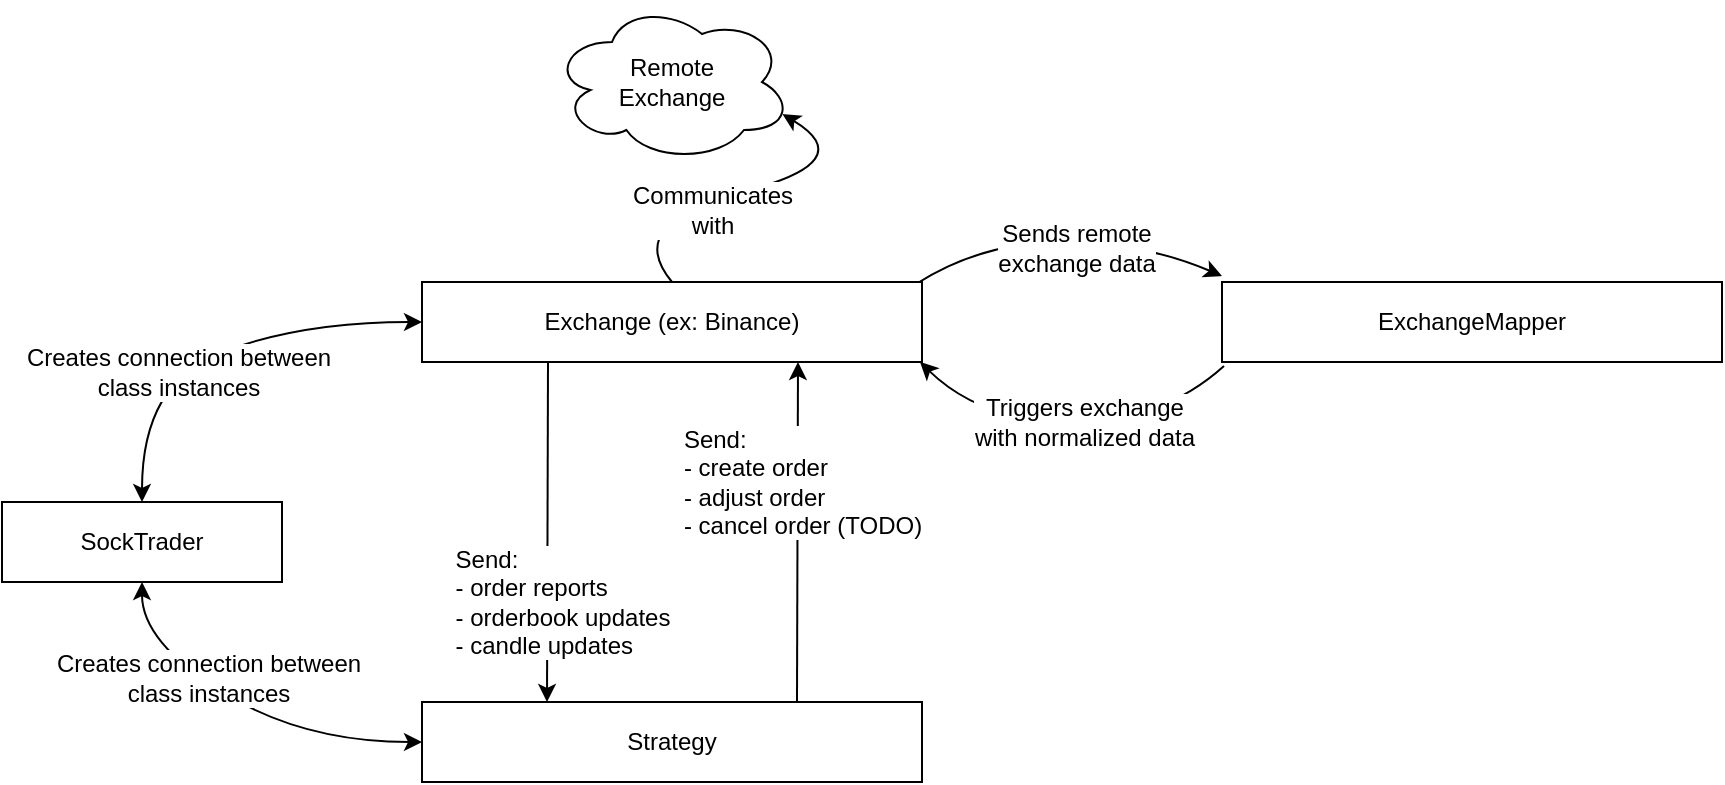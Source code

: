 <mxfile version="10.6.5" type="github"><diagram id="OJK1ysKSBKHPNM6lAHDW" name="Page-1"><mxGraphModel dx="1158" dy="700" grid="1" gridSize="10" guides="1" tooltips="1" connect="1" arrows="1" fold="1" page="1" pageScale="1" pageWidth="3300" pageHeight="2339" math="0" shadow="0"><root><mxCell id="0"/><mxCell id="1" parent="0"/><mxCell id="ZY6AS9g_0wHAiOT11kyp-18" value="" style="curved=1;endArrow=classic;html=1;entryX=0.5;entryY=1;entryDx=0;entryDy=0;exitX=0;exitY=0.5;exitDx=0;exitDy=0;startArrow=classic;startFill=1;" parent="1" source="ZY6AS9g_0wHAiOT11kyp-5" target="ZY6AS9g_0wHAiOT11kyp-17" edge="1"><mxGeometry width="50" height="50" relative="1" as="geometry"><mxPoint x="120" y="470" as="sourcePoint"/><mxPoint x="170" y="420" as="targetPoint"/><Array as="points"><mxPoint x="400" y="380"/><mxPoint x="320" y="330"/></Array></mxGeometry></mxCell><mxCell id="ZY6AS9g_0wHAiOT11kyp-19" value="Creates connection between&lt;br&gt;class instances&lt;br&gt;" style="text;html=1;resizable=0;points=[];align=center;verticalAlign=middle;labelBackgroundColor=#ffffff;" parent="ZY6AS9g_0wHAiOT11kyp-18" vertex="1" connectable="0"><mxGeometry x="-0.267" y="-40" relative="1" as="geometry"><mxPoint x="-62.5" y="5.5" as="offset"/></mxGeometry></mxCell><mxCell id="ZY6AS9g_0wHAiOT11kyp-1" value="Remote&lt;br&gt;Exchange" style="ellipse;shape=cloud;whiteSpace=wrap;html=1;" parent="1" vertex="1"><mxGeometry x="525" y="10" width="120" height="80" as="geometry"/></mxCell><mxCell id="ZY6AS9g_0wHAiOT11kyp-3" value="" style="curved=1;endArrow=classic;html=1;exitX=0.5;exitY=0;exitDx=0;exitDy=0;entryX=0.96;entryY=0.7;entryDx=0;entryDy=0;entryPerimeter=0;" parent="1" target="ZY6AS9g_0wHAiOT11kyp-1" edge="1"><mxGeometry width="50" height="50" relative="1" as="geometry"><mxPoint x="585" y="150" as="sourcePoint"/><mxPoint x="585" y="80" as="targetPoint"/><Array as="points"><mxPoint x="560" y="120"/><mxPoint x="680" y="90"/></Array></mxGeometry></mxCell><mxCell id="ZY6AS9g_0wHAiOT11kyp-4" value="Communicates&lt;br&gt;with" style="text;html=1;resizable=0;points=[];align=center;verticalAlign=middle;labelBackgroundColor=#ffffff;" parent="ZY6AS9g_0wHAiOT11kyp-3" vertex="1" connectable="0"><mxGeometry x="-0.065" y="1" relative="1" as="geometry"><mxPoint x="-12" y="9" as="offset"/></mxGeometry></mxCell><mxCell id="ZY6AS9g_0wHAiOT11kyp-5" value="Strategy" style="rounded=0;whiteSpace=wrap;html=1;" parent="1" vertex="1"><mxGeometry x="460" y="360" width="250" height="40" as="geometry"/></mxCell><mxCell id="ZY6AS9g_0wHAiOT11kyp-6" value="" style="endArrow=classic;html=1;exitX=0.25;exitY=1;exitDx=0;exitDy=0;entryX=0.25;entryY=0;entryDx=0;entryDy=0;" parent="1" target="ZY6AS9g_0wHAiOT11kyp-5" edge="1"><mxGeometry width="50" height="50" relative="1" as="geometry"><mxPoint x="523" y="190" as="sourcePoint"/><mxPoint x="568" y="280" as="targetPoint"/></mxGeometry></mxCell><mxCell id="ZY6AS9g_0wHAiOT11kyp-7" value="&lt;div style=&quot;text-align: left&quot;&gt;Send:&lt;/div&gt;&lt;div style=&quot;text-align: left&quot;&gt;- order reports&lt;/div&gt;&lt;div style=&quot;text-align: left&quot;&gt;- orderbook updates&lt;/div&gt;&lt;div style=&quot;text-align: left&quot;&gt;- candle updates&lt;/div&gt;" style="text;html=1;resizable=0;points=[];align=center;verticalAlign=middle;labelBackgroundColor=#ffffff;" parent="ZY6AS9g_0wHAiOT11kyp-6" vertex="1" connectable="0"><mxGeometry x="0.089" y="3" relative="1" as="geometry"><mxPoint x="4" y="27" as="offset"/></mxGeometry></mxCell><mxCell id="ZY6AS9g_0wHAiOT11kyp-8" value="" style="endArrow=classic;html=1;entryX=0.75;entryY=1;entryDx=0;entryDy=0;exitX=0.75;exitY=0;exitDx=0;exitDy=0;" parent="1" source="ZY6AS9g_0wHAiOT11kyp-5" edge="1"><mxGeometry width="50" height="50" relative="1" as="geometry"><mxPoint x="520" y="390" as="sourcePoint"/><mxPoint x="648" y="190" as="targetPoint"/></mxGeometry></mxCell><mxCell id="ZY6AS9g_0wHAiOT11kyp-9" value="&lt;div style=&quot;text-align: left&quot;&gt;Send:&lt;/div&gt;&lt;div style=&quot;text-align: left&quot;&gt;- create order&lt;/div&gt;&lt;div style=&quot;text-align: left&quot;&gt;- adjust order&lt;/div&gt;&lt;div style=&quot;text-align: left&quot;&gt;- cancel order (TODO)&lt;/div&gt;" style="text;html=1;resizable=0;points=[];align=center;verticalAlign=middle;labelBackgroundColor=#ffffff;" parent="ZY6AS9g_0wHAiOT11kyp-8" vertex="1" connectable="0"><mxGeometry x="-0.044" relative="1" as="geometry"><mxPoint x="2" y="-29" as="offset"/></mxGeometry></mxCell><mxCell id="ZY6AS9g_0wHAiOT11kyp-10" value="ExchangeMapper" style="rounded=0;whiteSpace=wrap;html=1;" parent="1" vertex="1"><mxGeometry x="860" y="150" width="250" height="40" as="geometry"/></mxCell><mxCell id="ZY6AS9g_0wHAiOT11kyp-11" value="" style="curved=1;endArrow=classic;html=1;exitX=0.988;exitY=0.025;exitDx=0;exitDy=0;exitPerimeter=0;" parent="1" edge="1"><mxGeometry width="50" height="50" relative="1" as="geometry"><mxPoint x="707" y="151" as="sourcePoint"/><mxPoint x="860" y="147" as="targetPoint"/><Array as="points"><mxPoint x="740" y="130"/><mxPoint x="820" y="130"/></Array></mxGeometry></mxCell><mxCell id="ZY6AS9g_0wHAiOT11kyp-13" value="Sends remote&lt;br&gt;exchange data" style="text;html=1;resizable=0;points=[];align=center;verticalAlign=middle;labelBackgroundColor=#ffffff;" parent="ZY6AS9g_0wHAiOT11kyp-11" vertex="1" connectable="0"><mxGeometry x="0.059" y="-3" relative="1" as="geometry"><mxPoint as="offset"/></mxGeometry></mxCell><mxCell id="ZY6AS9g_0wHAiOT11kyp-14" value="" style="curved=1;endArrow=classic;html=1;exitX=0.004;exitY=1.05;exitDx=0;exitDy=0;exitPerimeter=0;entryX=0.996;entryY=1;entryDx=0;entryDy=0;entryPerimeter=0;" parent="1" source="ZY6AS9g_0wHAiOT11kyp-10" edge="1"><mxGeometry width="50" height="50" relative="1" as="geometry"><mxPoint x="870" y="157" as="sourcePoint"/><mxPoint x="709" y="190" as="targetPoint"/><Array as="points"><mxPoint x="830" y="220"/><mxPoint x="740" y="220"/></Array></mxGeometry></mxCell><mxCell id="ZY6AS9g_0wHAiOT11kyp-15" value="Triggers exchange&lt;br&gt;with normalized data&lt;br&gt;" style="text;html=1;resizable=0;points=[];align=center;verticalAlign=middle;labelBackgroundColor=#ffffff;" parent="ZY6AS9g_0wHAiOT11kyp-14" vertex="1" connectable="0"><mxGeometry x="0.059" y="-3" relative="1" as="geometry"><mxPoint x="11" y="3" as="offset"/></mxGeometry></mxCell><mxCell id="ZY6AS9g_0wHAiOT11kyp-16" value="Exchange (ex: Binance)" style="rounded=0;whiteSpace=wrap;html=1;" parent="1" vertex="1"><mxGeometry x="460" y="150" width="250" height="40" as="geometry"/></mxCell><mxCell id="ZY6AS9g_0wHAiOT11kyp-17" value="SockTrader" style="rounded=0;whiteSpace=wrap;html=1;" parent="1" vertex="1"><mxGeometry x="250" y="260" width="140" height="40" as="geometry"/></mxCell><mxCell id="ZY6AS9g_0wHAiOT11kyp-20" value="" style="curved=1;endArrow=classic;html=1;entryX=0;entryY=0.5;entryDx=0;entryDy=0;exitX=0.5;exitY=0;exitDx=0;exitDy=0;startArrow=classic;startFill=1;" parent="1" source="ZY6AS9g_0wHAiOT11kyp-17" target="ZY6AS9g_0wHAiOT11kyp-16" edge="1"><mxGeometry width="50" height="50" relative="1" as="geometry"><mxPoint x="470" y="390" as="sourcePoint"/><mxPoint x="330" y="290" as="targetPoint"/><Array as="points"><mxPoint x="320" y="200"/><mxPoint x="400" y="170"/></Array></mxGeometry></mxCell><mxCell id="ZY6AS9g_0wHAiOT11kyp-21" value="Creates connection between&lt;br&gt;class instances&lt;br&gt;" style="text;html=1;resizable=0;points=[];align=center;verticalAlign=middle;labelBackgroundColor=#ffffff;" parent="ZY6AS9g_0wHAiOT11kyp-20" vertex="1" connectable="0"><mxGeometry x="-0.267" y="-40" relative="1" as="geometry"><mxPoint x="-10.5" y="-37.5" as="offset"/></mxGeometry></mxCell></root></mxGraphModel></diagram></mxfile>